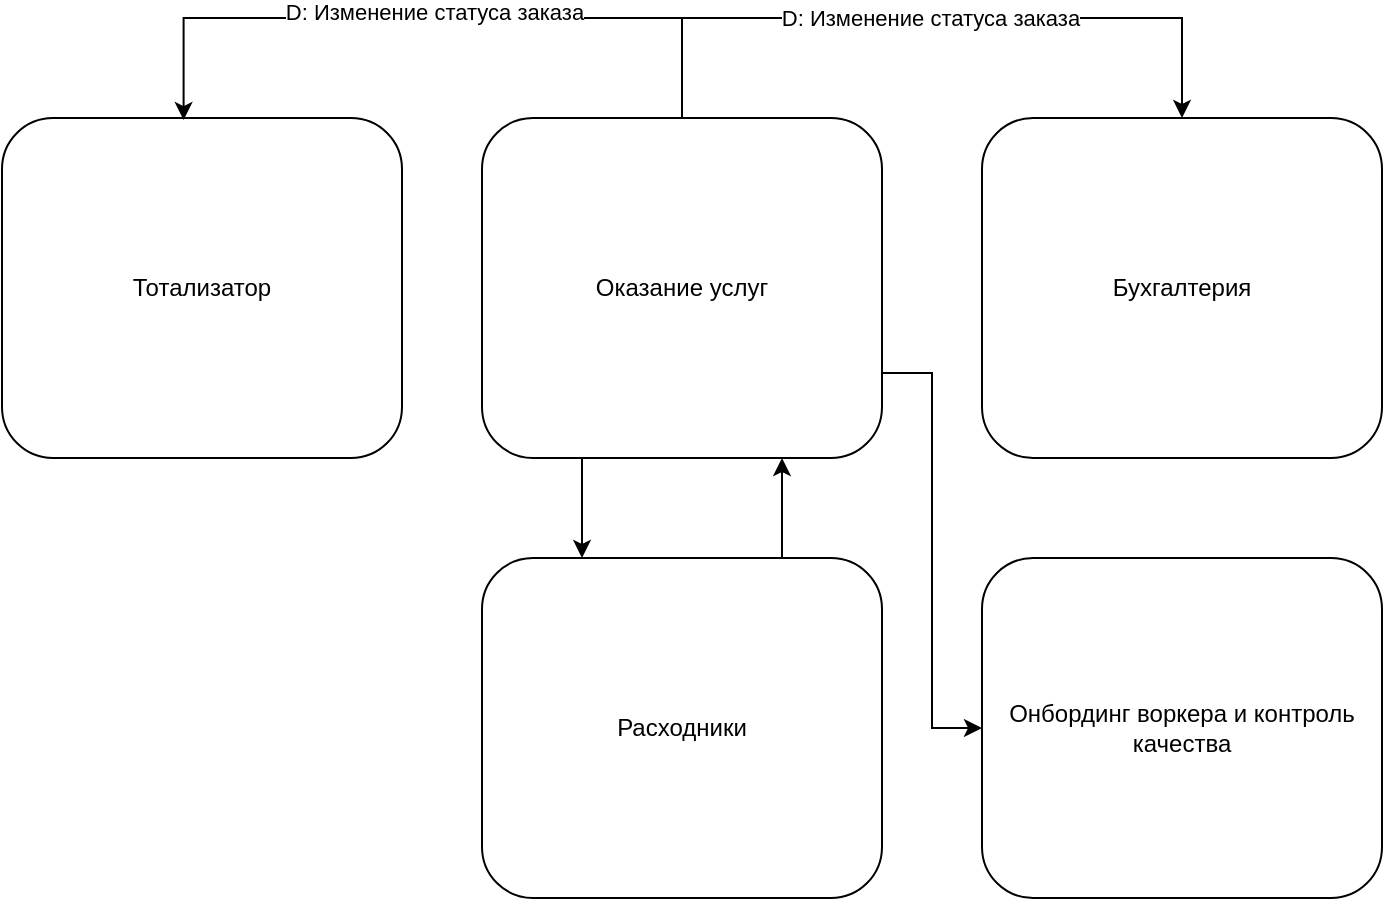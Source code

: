 <mxfile version="22.0.3" type="device">
  <diagram name="Page-1" id="6-ypodGU4imuhWLOmmUE">
    <mxGraphModel dx="1569" dy="815" grid="1" gridSize="10" guides="1" tooltips="1" connect="1" arrows="1" fold="1" page="1" pageScale="1" pageWidth="1169" pageHeight="827" math="0" shadow="0">
      <root>
        <mxCell id="0" />
        <mxCell id="1" parent="0" />
        <mxCell id="wig7u1WO7MASWXM3mxRy-1" style="edgeStyle=orthogonalEdgeStyle;rounded=0;orthogonalLoop=1;jettySize=auto;html=1;exitX=0.5;exitY=0;exitDx=0;exitDy=0;entryX=0.5;entryY=0;entryDx=0;entryDy=0;" edge="1" parent="1" source="wig7u1WO7MASWXM3mxRy-5" target="wig7u1WO7MASWXM3mxRy-7">
          <mxGeometry relative="1" as="geometry">
            <Array as="points">
              <mxPoint x="360" y="840" />
              <mxPoint x="610" y="840" />
            </Array>
          </mxGeometry>
        </mxCell>
        <mxCell id="wig7u1WO7MASWXM3mxRy-2" value="D: Изменение статуса заказа" style="edgeLabel;html=1;align=center;verticalAlign=middle;resizable=0;points=[];" vertex="1" connectable="0" parent="wig7u1WO7MASWXM3mxRy-1">
          <mxGeometry x="-0.007" relative="1" as="geometry">
            <mxPoint as="offset" />
          </mxGeometry>
        </mxCell>
        <mxCell id="wig7u1WO7MASWXM3mxRy-3" style="edgeStyle=orthogonalEdgeStyle;rounded=0;orthogonalLoop=1;jettySize=auto;html=1;exitX=0.25;exitY=1;exitDx=0;exitDy=0;entryX=0.25;entryY=0;entryDx=0;entryDy=0;" edge="1" parent="1" source="wig7u1WO7MASWXM3mxRy-5" target="wig7u1WO7MASWXM3mxRy-9">
          <mxGeometry relative="1" as="geometry" />
        </mxCell>
        <mxCell id="wig7u1WO7MASWXM3mxRy-4" style="edgeStyle=orthogonalEdgeStyle;rounded=0;orthogonalLoop=1;jettySize=auto;html=1;exitX=1;exitY=0.75;exitDx=0;exitDy=0;entryX=0;entryY=0.5;entryDx=0;entryDy=0;" edge="1" parent="1" source="wig7u1WO7MASWXM3mxRy-5" target="wig7u1WO7MASWXM3mxRy-10">
          <mxGeometry relative="1" as="geometry" />
        </mxCell>
        <mxCell id="wig7u1WO7MASWXM3mxRy-5" value="Оказание услуг" style="rounded=1;whiteSpace=wrap;html=1;" vertex="1" parent="1">
          <mxGeometry x="260" y="890" width="200" height="170" as="geometry" />
        </mxCell>
        <mxCell id="wig7u1WO7MASWXM3mxRy-6" value="Тотализатор" style="rounded=1;whiteSpace=wrap;html=1;" vertex="1" parent="1">
          <mxGeometry x="20" y="890" width="200" height="170" as="geometry" />
        </mxCell>
        <mxCell id="wig7u1WO7MASWXM3mxRy-7" value="Бухгалтерия" style="rounded=1;whiteSpace=wrap;html=1;" vertex="1" parent="1">
          <mxGeometry x="510" y="890" width="200" height="170" as="geometry" />
        </mxCell>
        <mxCell id="wig7u1WO7MASWXM3mxRy-8" style="edgeStyle=orthogonalEdgeStyle;rounded=0;orthogonalLoop=1;jettySize=auto;html=1;exitX=0.75;exitY=0;exitDx=0;exitDy=0;entryX=0.75;entryY=1;entryDx=0;entryDy=0;" edge="1" parent="1" source="wig7u1WO7MASWXM3mxRy-9" target="wig7u1WO7MASWXM3mxRy-5">
          <mxGeometry relative="1" as="geometry" />
        </mxCell>
        <mxCell id="wig7u1WO7MASWXM3mxRy-9" value="Расходники" style="rounded=1;whiteSpace=wrap;html=1;" vertex="1" parent="1">
          <mxGeometry x="260" y="1110" width="200" height="170" as="geometry" />
        </mxCell>
        <mxCell id="wig7u1WO7MASWXM3mxRy-10" value="Онбординг воркера и контроль качества" style="rounded=1;whiteSpace=wrap;html=1;" vertex="1" parent="1">
          <mxGeometry x="510" y="1110" width="200" height="170" as="geometry" />
        </mxCell>
        <mxCell id="wig7u1WO7MASWXM3mxRy-11" style="edgeStyle=orthogonalEdgeStyle;rounded=0;orthogonalLoop=1;jettySize=auto;html=1;exitX=0.5;exitY=0;exitDx=0;exitDy=0;entryX=0.454;entryY=0.006;entryDx=0;entryDy=0;entryPerimeter=0;" edge="1" parent="1" source="wig7u1WO7MASWXM3mxRy-5" target="wig7u1WO7MASWXM3mxRy-6">
          <mxGeometry relative="1" as="geometry">
            <Array as="points">
              <mxPoint x="360" y="840" />
              <mxPoint x="111" y="840" />
            </Array>
          </mxGeometry>
        </mxCell>
        <mxCell id="wig7u1WO7MASWXM3mxRy-12" value="D: Изменение статуса заказа" style="edgeLabel;html=1;align=center;verticalAlign=middle;resizable=0;points=[];" vertex="1" connectable="0" parent="wig7u1WO7MASWXM3mxRy-11">
          <mxGeometry x="-0.006" y="-3" relative="1" as="geometry">
            <mxPoint as="offset" />
          </mxGeometry>
        </mxCell>
      </root>
    </mxGraphModel>
  </diagram>
</mxfile>
